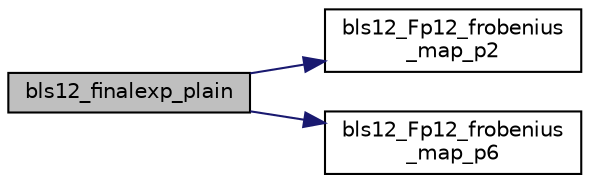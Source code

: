 digraph "bls12_finalexp_plain"
{
  edge [fontname="Helvetica",fontsize="10",labelfontname="Helvetica",labelfontsize="10"];
  node [fontname="Helvetica",fontsize="10",shape=record];
  rankdir="LR";
  Node8 [label="bls12_finalexp_plain",height=0.2,width=0.4,color="black", fillcolor="grey75", style="filled", fontcolor="black"];
  Node8 -> Node9 [color="midnightblue",fontsize="10",style="solid"];
  Node9 [label="bls12_Fp12_frobenius\l_map_p2",height=0.2,width=0.4,color="black", fillcolor="white", style="filled",URL="$bls12__frobenius_8h.html#af6a38141d5aa4f0fc4361d12d8c05671"];
  Node8 -> Node10 [color="midnightblue",fontsize="10",style="solid"];
  Node10 [label="bls12_Fp12_frobenius\l_map_p6",height=0.2,width=0.4,color="black", fillcolor="white", style="filled",URL="$bls12__frobenius_8h.html#ac7974480ad75b1a3ccb4ead7247abf15"];
}
